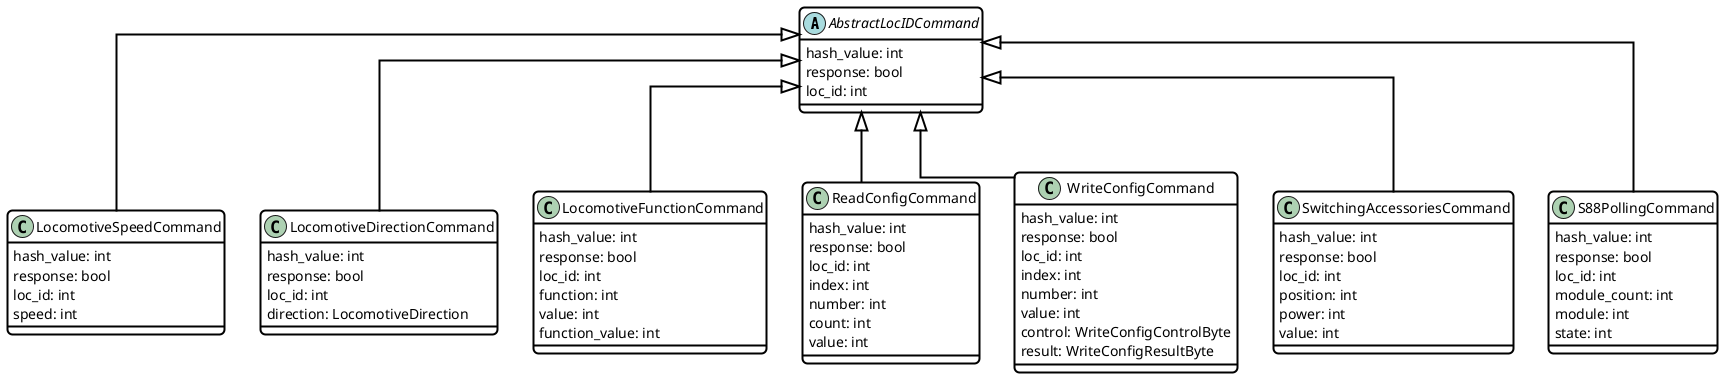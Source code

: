 @startuml
skinparam useBetaStyle true
skinparam linetype ortho

<style>
    classDiagram{
        FontColor Black
        BackgroundColor White
        LineThickness 2
        LineColor Black
        RoundCorner 10
    }
</style>

class AbstractLocIDCommand {
hash_value: int
response: bool
loc_id: int
}
abstract class AbstractLocIDCommand
class LocomotiveSpeedCommand {
hash_value: int
response: bool
loc_id: int
speed: int
}
AbstractLocIDCommand <|-- LocomotiveSpeedCommand
class LocomotiveDirectionCommand {
hash_value: int
response: bool
loc_id: int
direction: LocomotiveDirection
}
AbstractLocIDCommand <|-- LocomotiveDirectionCommand
class LocomotiveFunctionCommand {
hash_value: int
response: bool
loc_id: int
function: int
value: int
function_value: int
}
AbstractLocIDCommand <|-- LocomotiveFunctionCommand
class ReadConfigCommand {
hash_value: int
response: bool
loc_id: int
index: int
number: int
count: int
value: int
}
AbstractLocIDCommand <|-- ReadConfigCommand
class WriteConfigCommand {
hash_value: int
response: bool
loc_id: int
index: int
number: int
value: int
control: WriteConfigControlByte
result: WriteConfigResultByte
}
AbstractLocIDCommand <|-- WriteConfigCommand
class SwitchingAccessoriesCommand {
hash_value: int
response: bool
loc_id: int
position: int
power: int
value: int
}
AbstractLocIDCommand <|-- SwitchingAccessoriesCommand
class S88PollingCommand {
hash_value: int
response: bool
loc_id: int
module_count: int
module: int
state: int
}
AbstractLocIDCommand <|-- S88PollingCommand
@enduml